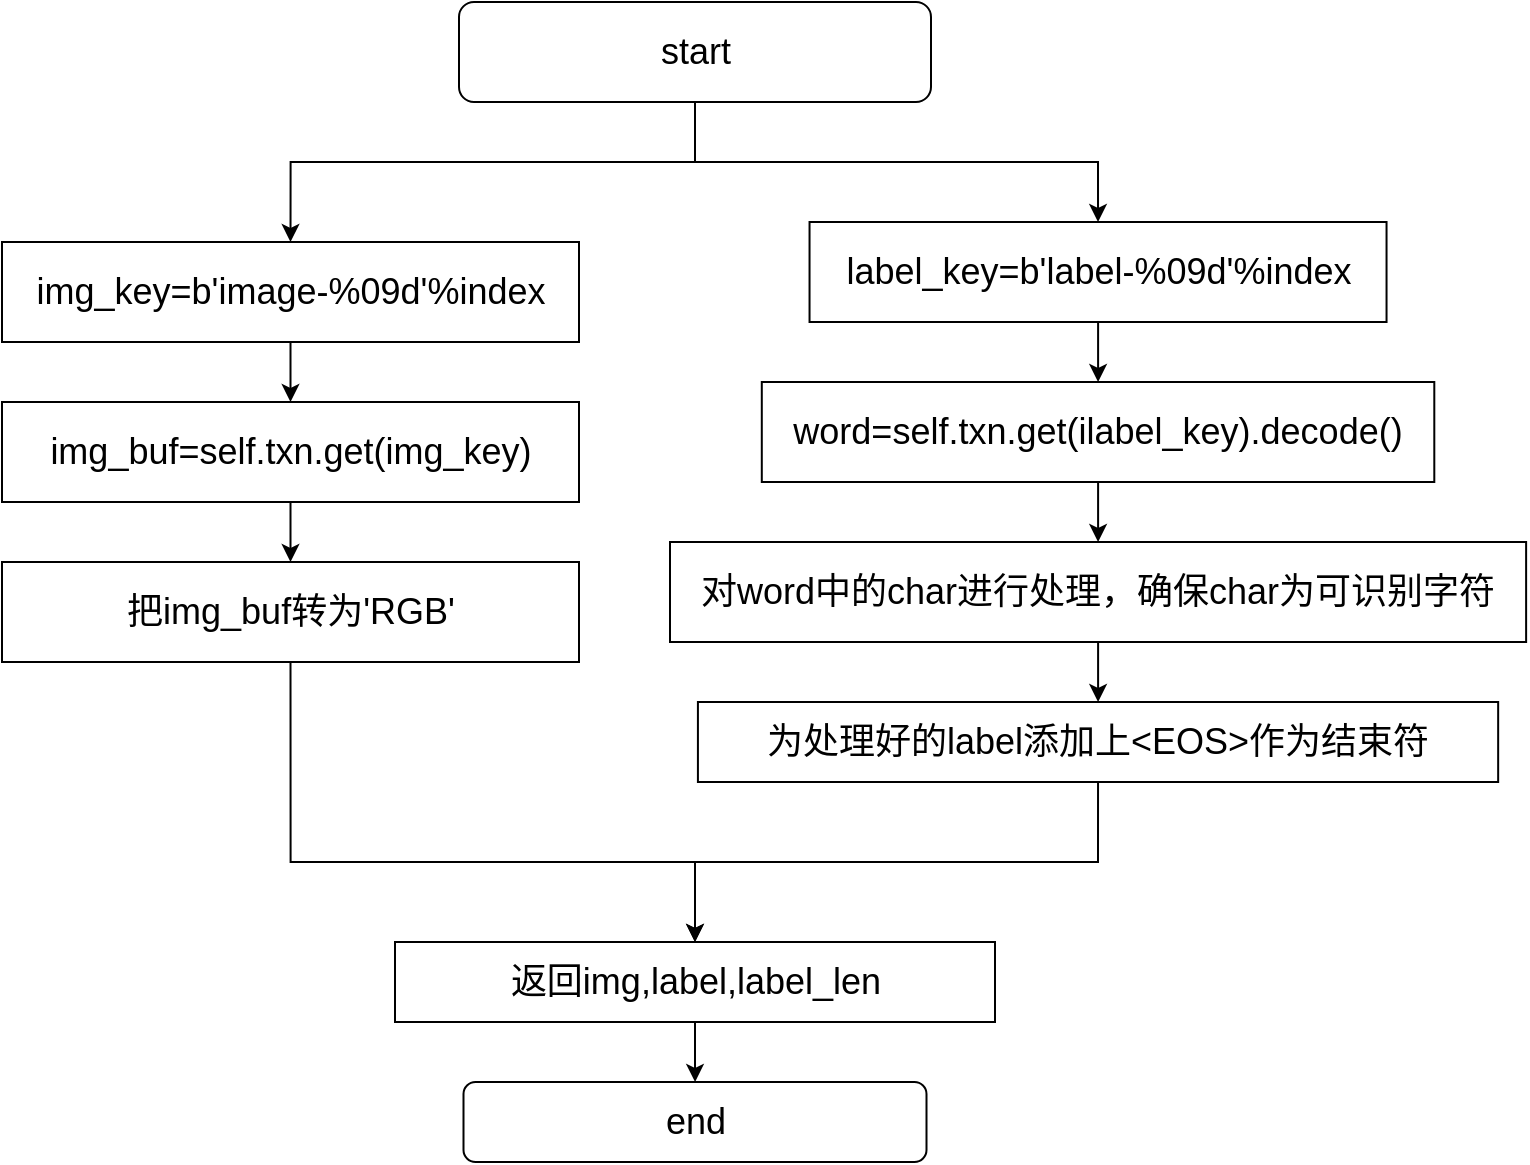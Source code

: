 <mxfile version="21.3.2" type="github">
  <diagram name="第 1 页" id="eL2jQSBWby4WY-ZgAVte">
    <mxGraphModel dx="1050" dy="541" grid="1" gridSize="10" guides="1" tooltips="1" connect="1" arrows="1" fold="1" page="1" pageScale="1" pageWidth="827" pageHeight="1169" math="0" shadow="0">
      <root>
        <mxCell id="0" />
        <mxCell id="1" parent="0" />
        <mxCell id="7fmScRaT4JAVB9zxNmK1-27" style="edgeStyle=orthogonalEdgeStyle;rounded=0;orthogonalLoop=1;jettySize=auto;html=1;exitX=0.5;exitY=1;exitDx=0;exitDy=0;entryX=0.5;entryY=0;entryDx=0;entryDy=0;" parent="1" source="7fmScRaT4JAVB9zxNmK1-4" target="7fmScRaT4JAVB9zxNmK1-5" edge="1">
          <mxGeometry relative="1" as="geometry">
            <Array as="points">
              <mxPoint x="427" y="200" />
              <mxPoint x="224" y="200" />
            </Array>
          </mxGeometry>
        </mxCell>
        <mxCell id="7fmScRaT4JAVB9zxNmK1-28" style="edgeStyle=orthogonalEdgeStyle;rounded=0;orthogonalLoop=1;jettySize=auto;html=1;exitX=0.5;exitY=1;exitDx=0;exitDy=0;entryX=0.5;entryY=0;entryDx=0;entryDy=0;" parent="1" source="7fmScRaT4JAVB9zxNmK1-4" target="7fmScRaT4JAVB9zxNmK1-11" edge="1">
          <mxGeometry relative="1" as="geometry">
            <Array as="points">
              <mxPoint x="427" y="200" />
              <mxPoint x="628" y="200" />
            </Array>
          </mxGeometry>
        </mxCell>
        <mxCell id="7fmScRaT4JAVB9zxNmK1-4" value="&lt;font style=&quot;font-size: 18px;&quot;&gt;start&lt;/font&gt;" style="rounded=1;whiteSpace=wrap;html=1;" parent="1" vertex="1">
          <mxGeometry x="308.5" y="120" width="236" height="50" as="geometry" />
        </mxCell>
        <mxCell id="7fmScRaT4JAVB9zxNmK1-8" value="" style="edgeStyle=orthogonalEdgeStyle;rounded=0;orthogonalLoop=1;jettySize=auto;html=1;" parent="1" source="7fmScRaT4JAVB9zxNmK1-5" target="7fmScRaT4JAVB9zxNmK1-7" edge="1">
          <mxGeometry relative="1" as="geometry" />
        </mxCell>
        <mxCell id="7fmScRaT4JAVB9zxNmK1-5" value="&lt;font style=&quot;font-size: 18px;&quot;&gt;img_key=b&#39;image-%09d&#39;%index&lt;br&gt;&lt;/font&gt;" style="rounded=0;whiteSpace=wrap;html=1;" parent="1" vertex="1">
          <mxGeometry x="80" y="240" width="288.5" height="50" as="geometry" />
        </mxCell>
        <mxCell id="7fmScRaT4JAVB9zxNmK1-10" value="" style="edgeStyle=orthogonalEdgeStyle;rounded=0;orthogonalLoop=1;jettySize=auto;html=1;" parent="1" source="7fmScRaT4JAVB9zxNmK1-7" target="7fmScRaT4JAVB9zxNmK1-9" edge="1">
          <mxGeometry relative="1" as="geometry" />
        </mxCell>
        <mxCell id="7fmScRaT4JAVB9zxNmK1-7" value="&lt;font style=&quot;font-size: 18px;&quot;&gt;img_buf=self.txn.get(img_key)&lt;br&gt;&lt;/font&gt;" style="rounded=0;whiteSpace=wrap;html=1;" parent="1" vertex="1">
          <mxGeometry x="80" y="320" width="288.5" height="50" as="geometry" />
        </mxCell>
        <mxCell id="7fmScRaT4JAVB9zxNmK1-25" style="edgeStyle=orthogonalEdgeStyle;rounded=0;orthogonalLoop=1;jettySize=auto;html=1;exitX=0.5;exitY=1;exitDx=0;exitDy=0;entryX=0.5;entryY=0;entryDx=0;entryDy=0;" parent="1" source="7fmScRaT4JAVB9zxNmK1-9" target="9B7BMElE-1YZ2IgMffJB-2" edge="1">
          <mxGeometry relative="1" as="geometry">
            <Array as="points">
              <mxPoint x="224" y="550" />
              <mxPoint x="427" y="550" />
            </Array>
            <mxPoint x="426.5" y="610" as="targetPoint" />
          </mxGeometry>
        </mxCell>
        <mxCell id="7fmScRaT4JAVB9zxNmK1-9" value="&lt;font style=&quot;font-size: 18px;&quot;&gt;把img_buf转为&#39;RGB&#39;&lt;br&gt;&lt;/font&gt;" style="rounded=0;whiteSpace=wrap;html=1;" parent="1" vertex="1">
          <mxGeometry x="80" y="400" width="288.5" height="50" as="geometry" />
        </mxCell>
        <mxCell id="7fmScRaT4JAVB9zxNmK1-14" value="" style="edgeStyle=orthogonalEdgeStyle;rounded=0;orthogonalLoop=1;jettySize=auto;html=1;" parent="1" source="7fmScRaT4JAVB9zxNmK1-11" target="7fmScRaT4JAVB9zxNmK1-13" edge="1">
          <mxGeometry relative="1" as="geometry" />
        </mxCell>
        <mxCell id="7fmScRaT4JAVB9zxNmK1-11" value="&lt;font style=&quot;font-size: 18px;&quot;&gt;label_key=b&#39;label-%09d&#39;%index&lt;br&gt;&lt;/font&gt;" style="rounded=0;whiteSpace=wrap;html=1;" parent="1" vertex="1">
          <mxGeometry x="483.77" y="230" width="288.5" height="50" as="geometry" />
        </mxCell>
        <mxCell id="7fmScRaT4JAVB9zxNmK1-16" value="" style="edgeStyle=orthogonalEdgeStyle;rounded=0;orthogonalLoop=1;jettySize=auto;html=1;" parent="1" source="7fmScRaT4JAVB9zxNmK1-13" target="7fmScRaT4JAVB9zxNmK1-15" edge="1">
          <mxGeometry relative="1" as="geometry" />
        </mxCell>
        <mxCell id="7fmScRaT4JAVB9zxNmK1-13" value="&lt;font style=&quot;font-size: 18px;&quot;&gt;word=self.txn.get(ilabel_key).decode()&lt;br&gt;&lt;/font&gt;" style="rounded=0;whiteSpace=wrap;html=1;" parent="1" vertex="1">
          <mxGeometry x="459.9" y="310" width="336.25" height="50" as="geometry" />
        </mxCell>
        <mxCell id="7fmScRaT4JAVB9zxNmK1-18" value="" style="edgeStyle=orthogonalEdgeStyle;rounded=0;orthogonalLoop=1;jettySize=auto;html=1;" parent="1" source="7fmScRaT4JAVB9zxNmK1-15" target="7fmScRaT4JAVB9zxNmK1-17" edge="1">
          <mxGeometry relative="1" as="geometry" />
        </mxCell>
        <mxCell id="7fmScRaT4JAVB9zxNmK1-15" value="&lt;font style=&quot;font-size: 18px;&quot;&gt;对word中的char进行处理，确保char为可识别字符&lt;br&gt;&lt;/font&gt;" style="rounded=0;whiteSpace=wrap;html=1;" parent="1" vertex="1">
          <mxGeometry x="414" y="390" width="428.06" height="50" as="geometry" />
        </mxCell>
        <mxCell id="7fmScRaT4JAVB9zxNmK1-26" style="edgeStyle=orthogonalEdgeStyle;rounded=0;orthogonalLoop=1;jettySize=auto;html=1;exitX=0.5;exitY=1;exitDx=0;exitDy=0;entryX=0.5;entryY=0;entryDx=0;entryDy=0;" parent="1" source="7fmScRaT4JAVB9zxNmK1-17" target="9B7BMElE-1YZ2IgMffJB-2" edge="1">
          <mxGeometry relative="1" as="geometry">
            <mxPoint x="426.5" y="610" as="targetPoint" />
          </mxGeometry>
        </mxCell>
        <mxCell id="7fmScRaT4JAVB9zxNmK1-17" value="&lt;font style=&quot;font-size: 18px;&quot;&gt;为处理好的label添加上&amp;lt;EOS&amp;gt;作为结束符&lt;br&gt;&lt;/font&gt;" style="rounded=0;whiteSpace=wrap;html=1;" parent="1" vertex="1">
          <mxGeometry x="427.96" y="470" width="400.12" height="40" as="geometry" />
        </mxCell>
        <mxCell id="9B7BMElE-1YZ2IgMffJB-1" value="&lt;font style=&quot;font-size: 18px;&quot;&gt;end&lt;/font&gt;" style="rounded=1;whiteSpace=wrap;html=1;" vertex="1" parent="1">
          <mxGeometry x="310.75" y="660" width="231.5" height="40" as="geometry" />
        </mxCell>
        <mxCell id="9B7BMElE-1YZ2IgMffJB-3" value="" style="edgeStyle=orthogonalEdgeStyle;rounded=0;orthogonalLoop=1;jettySize=auto;html=1;" edge="1" parent="1" source="9B7BMElE-1YZ2IgMffJB-2" target="9B7BMElE-1YZ2IgMffJB-1">
          <mxGeometry relative="1" as="geometry" />
        </mxCell>
        <mxCell id="9B7BMElE-1YZ2IgMffJB-2" value="&lt;font style=&quot;font-size: 18px;&quot;&gt;返回img,label,label_len&lt;br&gt;&lt;/font&gt;" style="rounded=0;whiteSpace=wrap;html=1;" vertex="1" parent="1">
          <mxGeometry x="276.5" y="590" width="300" height="40" as="geometry" />
        </mxCell>
      </root>
    </mxGraphModel>
  </diagram>
</mxfile>
